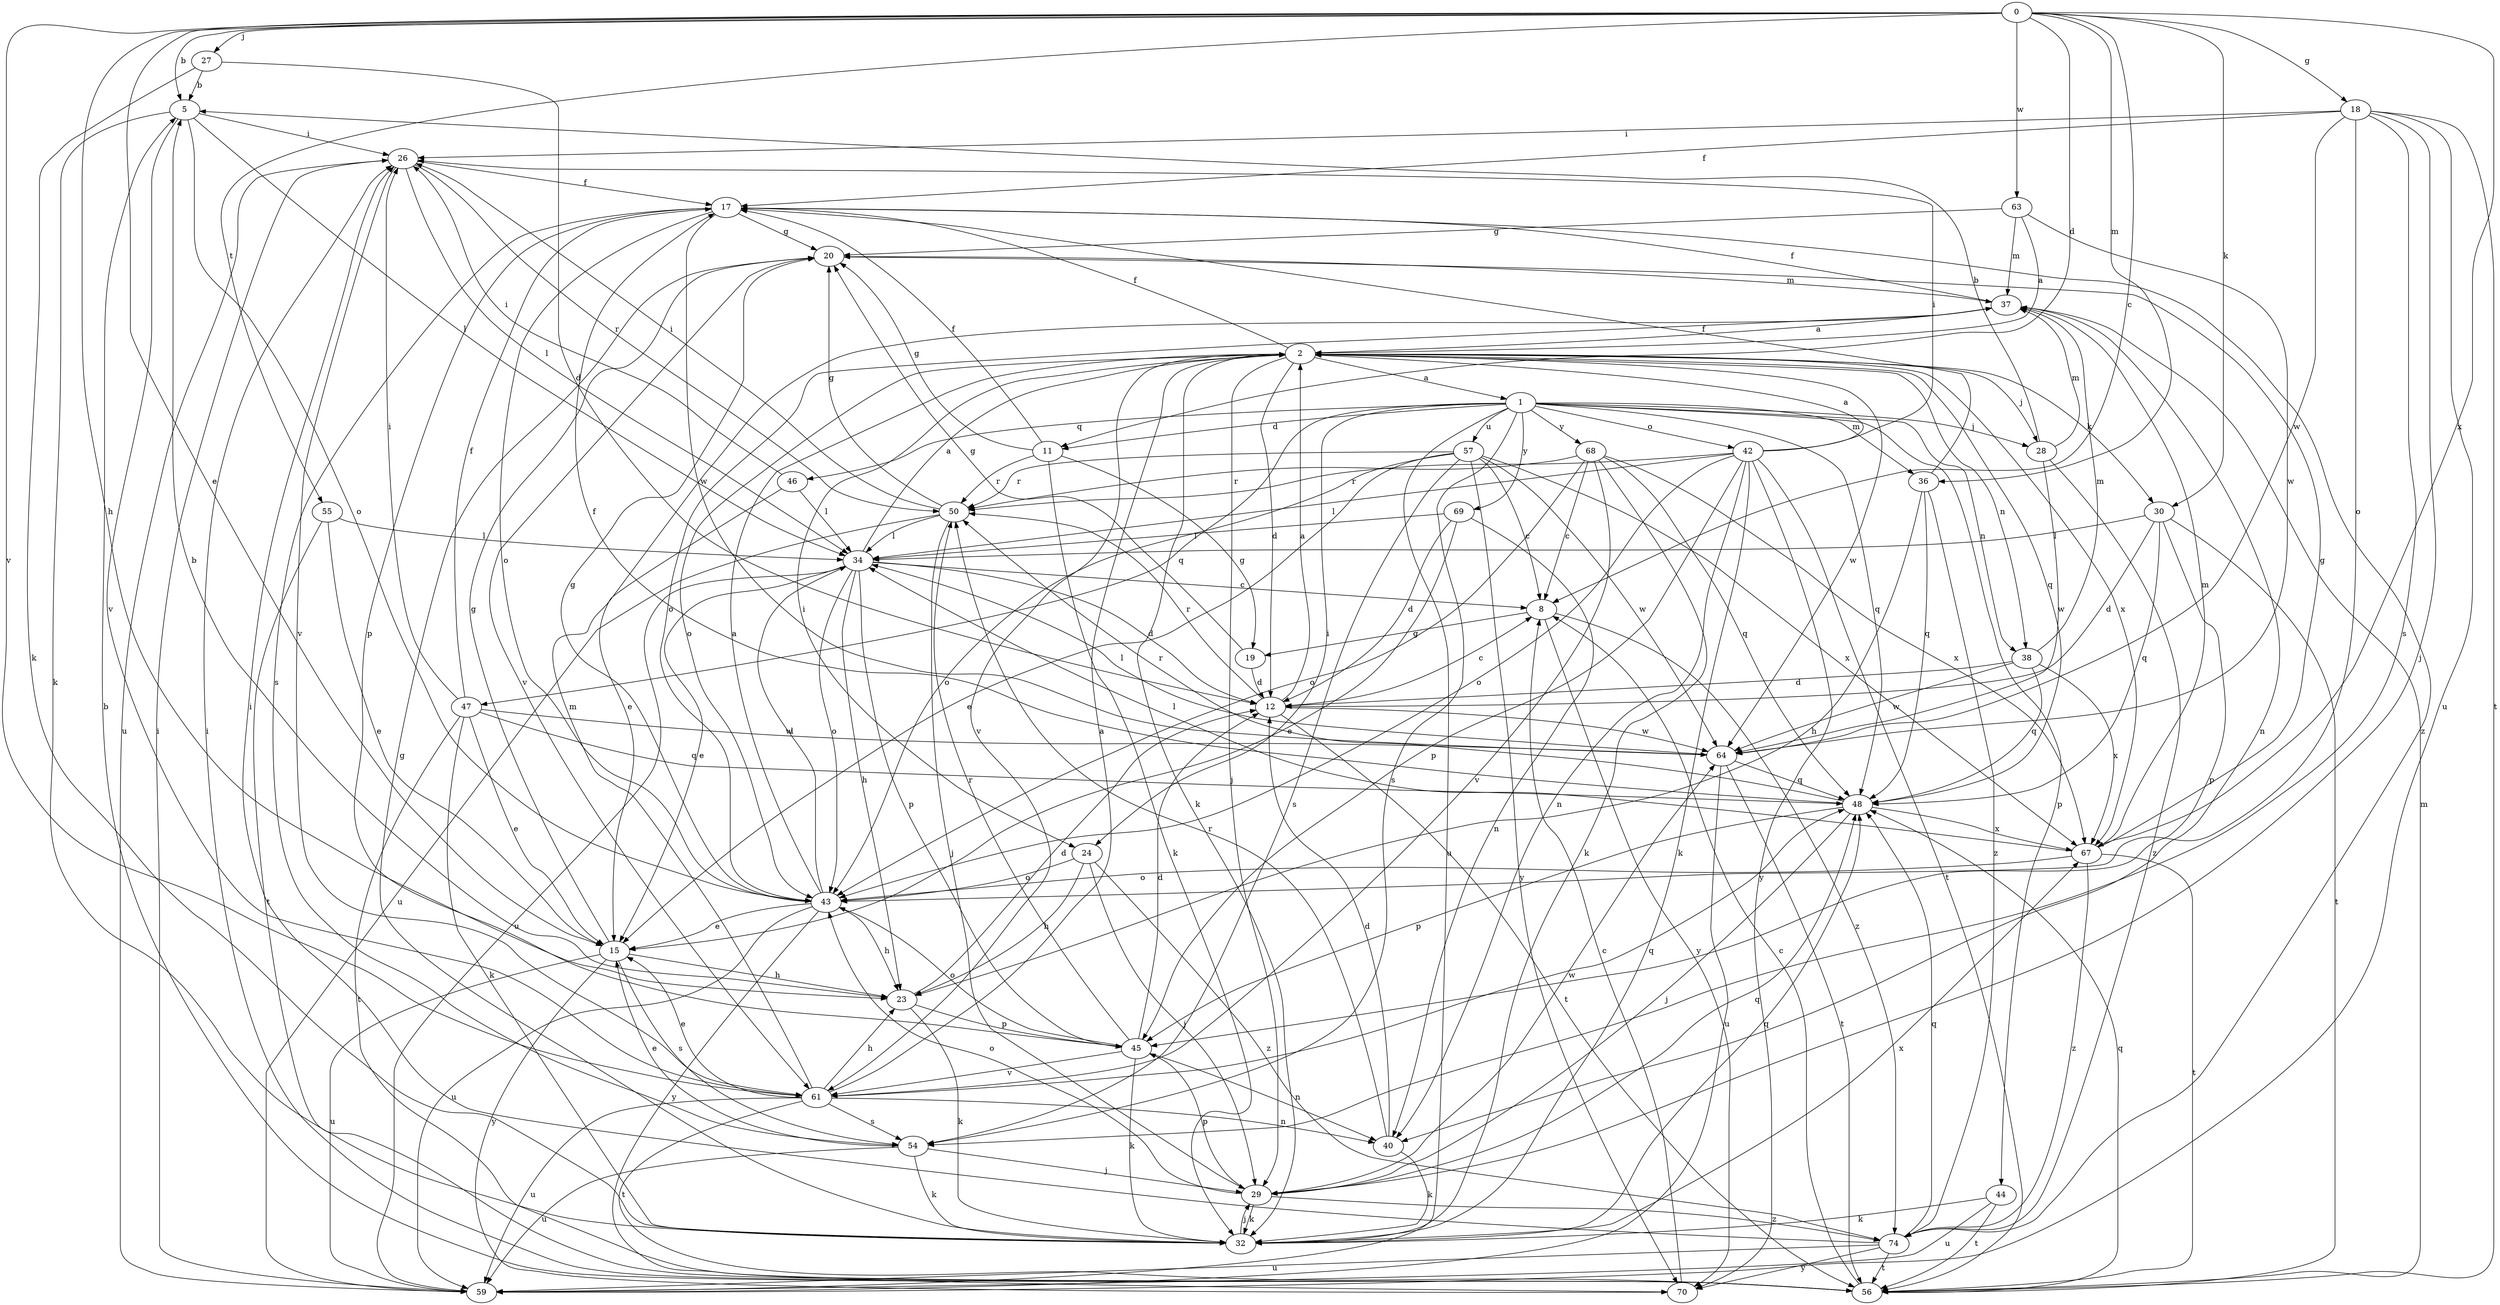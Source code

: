 strict digraph  {
0;
1;
2;
5;
8;
11;
12;
15;
17;
18;
19;
20;
23;
24;
26;
27;
28;
29;
30;
32;
34;
36;
37;
38;
40;
42;
43;
44;
45;
46;
47;
48;
50;
54;
55;
56;
57;
59;
61;
63;
64;
67;
68;
69;
70;
74;
0 -> 5  [label=b];
0 -> 8  [label=c];
0 -> 11  [label=d];
0 -> 15  [label=e];
0 -> 18  [label=g];
0 -> 23  [label=h];
0 -> 27  [label=j];
0 -> 30  [label=k];
0 -> 36  [label=m];
0 -> 55  [label=t];
0 -> 61  [label=v];
0 -> 63  [label=w];
0 -> 67  [label=x];
1 -> 11  [label=d];
1 -> 24  [label=i];
1 -> 28  [label=j];
1 -> 36  [label=m];
1 -> 38  [label=n];
1 -> 42  [label=o];
1 -> 44  [label=p];
1 -> 46  [label=q];
1 -> 47  [label=q];
1 -> 48  [label=q];
1 -> 54  [label=s];
1 -> 57  [label=u];
1 -> 59  [label=u];
1 -> 68  [label=y];
1 -> 69  [label=y];
2 -> 1  [label=a];
2 -> 12  [label=d];
2 -> 17  [label=f];
2 -> 24  [label=i];
2 -> 28  [label=j];
2 -> 29  [label=j];
2 -> 30  [label=k];
2 -> 32  [label=k];
2 -> 38  [label=n];
2 -> 43  [label=o];
2 -> 48  [label=q];
2 -> 61  [label=v];
2 -> 64  [label=w];
2 -> 67  [label=x];
5 -> 26  [label=i];
5 -> 32  [label=k];
5 -> 34  [label=l];
5 -> 43  [label=o];
5 -> 61  [label=v];
8 -> 19  [label=g];
8 -> 70  [label=y];
8 -> 74  [label=z];
11 -> 17  [label=f];
11 -> 19  [label=g];
11 -> 20  [label=g];
11 -> 32  [label=k];
11 -> 50  [label=r];
12 -> 2  [label=a];
12 -> 8  [label=c];
12 -> 50  [label=r];
12 -> 56  [label=t];
12 -> 64  [label=w];
15 -> 20  [label=g];
15 -> 23  [label=h];
15 -> 54  [label=s];
15 -> 59  [label=u];
15 -> 70  [label=y];
17 -> 20  [label=g];
17 -> 43  [label=o];
17 -> 45  [label=p];
17 -> 54  [label=s];
17 -> 64  [label=w];
17 -> 74  [label=z];
18 -> 17  [label=f];
18 -> 26  [label=i];
18 -> 29  [label=j];
18 -> 43  [label=o];
18 -> 54  [label=s];
18 -> 56  [label=t];
18 -> 59  [label=u];
18 -> 64  [label=w];
19 -> 12  [label=d];
19 -> 20  [label=g];
20 -> 37  [label=m];
20 -> 61  [label=v];
23 -> 5  [label=b];
23 -> 12  [label=d];
23 -> 32  [label=k];
23 -> 45  [label=p];
24 -> 23  [label=h];
24 -> 29  [label=j];
24 -> 43  [label=o];
24 -> 74  [label=z];
26 -> 17  [label=f];
26 -> 34  [label=l];
26 -> 50  [label=r];
26 -> 59  [label=u];
26 -> 61  [label=v];
27 -> 5  [label=b];
27 -> 12  [label=d];
27 -> 32  [label=k];
28 -> 5  [label=b];
28 -> 37  [label=m];
28 -> 64  [label=w];
28 -> 74  [label=z];
29 -> 32  [label=k];
29 -> 43  [label=o];
29 -> 45  [label=p];
29 -> 48  [label=q];
29 -> 64  [label=w];
29 -> 74  [label=z];
30 -> 12  [label=d];
30 -> 34  [label=l];
30 -> 45  [label=p];
30 -> 48  [label=q];
30 -> 56  [label=t];
32 -> 20  [label=g];
32 -> 29  [label=j];
32 -> 48  [label=q];
32 -> 67  [label=x];
34 -> 2  [label=a];
34 -> 8  [label=c];
34 -> 12  [label=d];
34 -> 15  [label=e];
34 -> 23  [label=h];
34 -> 43  [label=o];
34 -> 45  [label=p];
34 -> 59  [label=u];
36 -> 17  [label=f];
36 -> 23  [label=h];
36 -> 48  [label=q];
36 -> 74  [label=z];
37 -> 2  [label=a];
37 -> 17  [label=f];
37 -> 40  [label=n];
37 -> 43  [label=o];
38 -> 12  [label=d];
38 -> 37  [label=m];
38 -> 48  [label=q];
38 -> 64  [label=w];
38 -> 67  [label=x];
40 -> 12  [label=d];
40 -> 32  [label=k];
40 -> 50  [label=r];
42 -> 2  [label=a];
42 -> 26  [label=i];
42 -> 32  [label=k];
42 -> 34  [label=l];
42 -> 40  [label=n];
42 -> 43  [label=o];
42 -> 45  [label=p];
42 -> 50  [label=r];
42 -> 56  [label=t];
42 -> 70  [label=y];
43 -> 2  [label=a];
43 -> 15  [label=e];
43 -> 20  [label=g];
43 -> 23  [label=h];
43 -> 34  [label=l];
43 -> 59  [label=u];
43 -> 70  [label=y];
44 -> 32  [label=k];
44 -> 56  [label=t];
44 -> 59  [label=u];
45 -> 12  [label=d];
45 -> 32  [label=k];
45 -> 40  [label=n];
45 -> 43  [label=o];
45 -> 50  [label=r];
45 -> 61  [label=v];
46 -> 15  [label=e];
46 -> 26  [label=i];
46 -> 34  [label=l];
47 -> 15  [label=e];
47 -> 17  [label=f];
47 -> 26  [label=i];
47 -> 32  [label=k];
47 -> 48  [label=q];
47 -> 56  [label=t];
47 -> 64  [label=w];
48 -> 17  [label=f];
48 -> 29  [label=j];
48 -> 45  [label=p];
48 -> 50  [label=r];
48 -> 67  [label=x];
50 -> 20  [label=g];
50 -> 26  [label=i];
50 -> 29  [label=j];
50 -> 34  [label=l];
50 -> 59  [label=u];
54 -> 15  [label=e];
54 -> 29  [label=j];
54 -> 32  [label=k];
54 -> 59  [label=u];
55 -> 15  [label=e];
55 -> 34  [label=l];
55 -> 56  [label=t];
56 -> 5  [label=b];
56 -> 8  [label=c];
56 -> 26  [label=i];
56 -> 37  [label=m];
56 -> 48  [label=q];
57 -> 8  [label=c];
57 -> 15  [label=e];
57 -> 43  [label=o];
57 -> 50  [label=r];
57 -> 54  [label=s];
57 -> 64  [label=w];
57 -> 67  [label=x];
57 -> 70  [label=y];
59 -> 26  [label=i];
61 -> 2  [label=a];
61 -> 15  [label=e];
61 -> 23  [label=h];
61 -> 37  [label=m];
61 -> 40  [label=n];
61 -> 48  [label=q];
61 -> 54  [label=s];
61 -> 56  [label=t];
61 -> 59  [label=u];
63 -> 2  [label=a];
63 -> 20  [label=g];
63 -> 37  [label=m];
63 -> 64  [label=w];
64 -> 34  [label=l];
64 -> 48  [label=q];
64 -> 56  [label=t];
64 -> 59  [label=u];
67 -> 20  [label=g];
67 -> 34  [label=l];
67 -> 37  [label=m];
67 -> 43  [label=o];
67 -> 56  [label=t];
67 -> 74  [label=z];
68 -> 8  [label=c];
68 -> 32  [label=k];
68 -> 43  [label=o];
68 -> 48  [label=q];
68 -> 50  [label=r];
68 -> 61  [label=v];
68 -> 67  [label=x];
69 -> 12  [label=d];
69 -> 15  [label=e];
69 -> 34  [label=l];
69 -> 40  [label=n];
70 -> 8  [label=c];
74 -> 26  [label=i];
74 -> 48  [label=q];
74 -> 56  [label=t];
74 -> 59  [label=u];
74 -> 70  [label=y];
}

